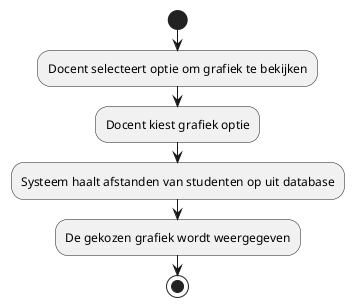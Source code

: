 @startuml

start  
:Docent selecteert optie om grafiek te bekijken;  
:Docent kiest grafiek optie;
:Systeem haalt afstanden van studenten op uit database;  
:De gekozen grafiek wordt weergegeven;  
stop  

@enduml
